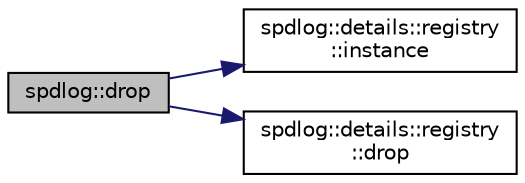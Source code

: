 digraph "spdlog::drop"
{
  edge [fontname="Helvetica",fontsize="10",labelfontname="Helvetica",labelfontsize="10"];
  node [fontname="Helvetica",fontsize="10",shape=record];
  rankdir="LR";
  Node1 [label="spdlog::drop",height=0.2,width=0.4,color="black", fillcolor="grey75", style="filled" fontcolor="black"];
  Node1 -> Node2 [color="midnightblue",fontsize="10",style="solid",fontname="Helvetica"];
  Node2 [label="spdlog::details::registry\l::instance",height=0.2,width=0.4,color="black", fillcolor="white", style="filled",URL="$classspdlog_1_1details_1_1registry.html#a58a1bbb352f751f6b729bc57bfadd6be"];
  Node1 -> Node3 [color="midnightblue",fontsize="10",style="solid",fontname="Helvetica"];
  Node3 [label="spdlog::details::registry\l::drop",height=0.2,width=0.4,color="black", fillcolor="white", style="filled",URL="$classspdlog_1_1details_1_1registry.html#a21f513aa5a7da6a21fe35a5077b2db74"];
}

